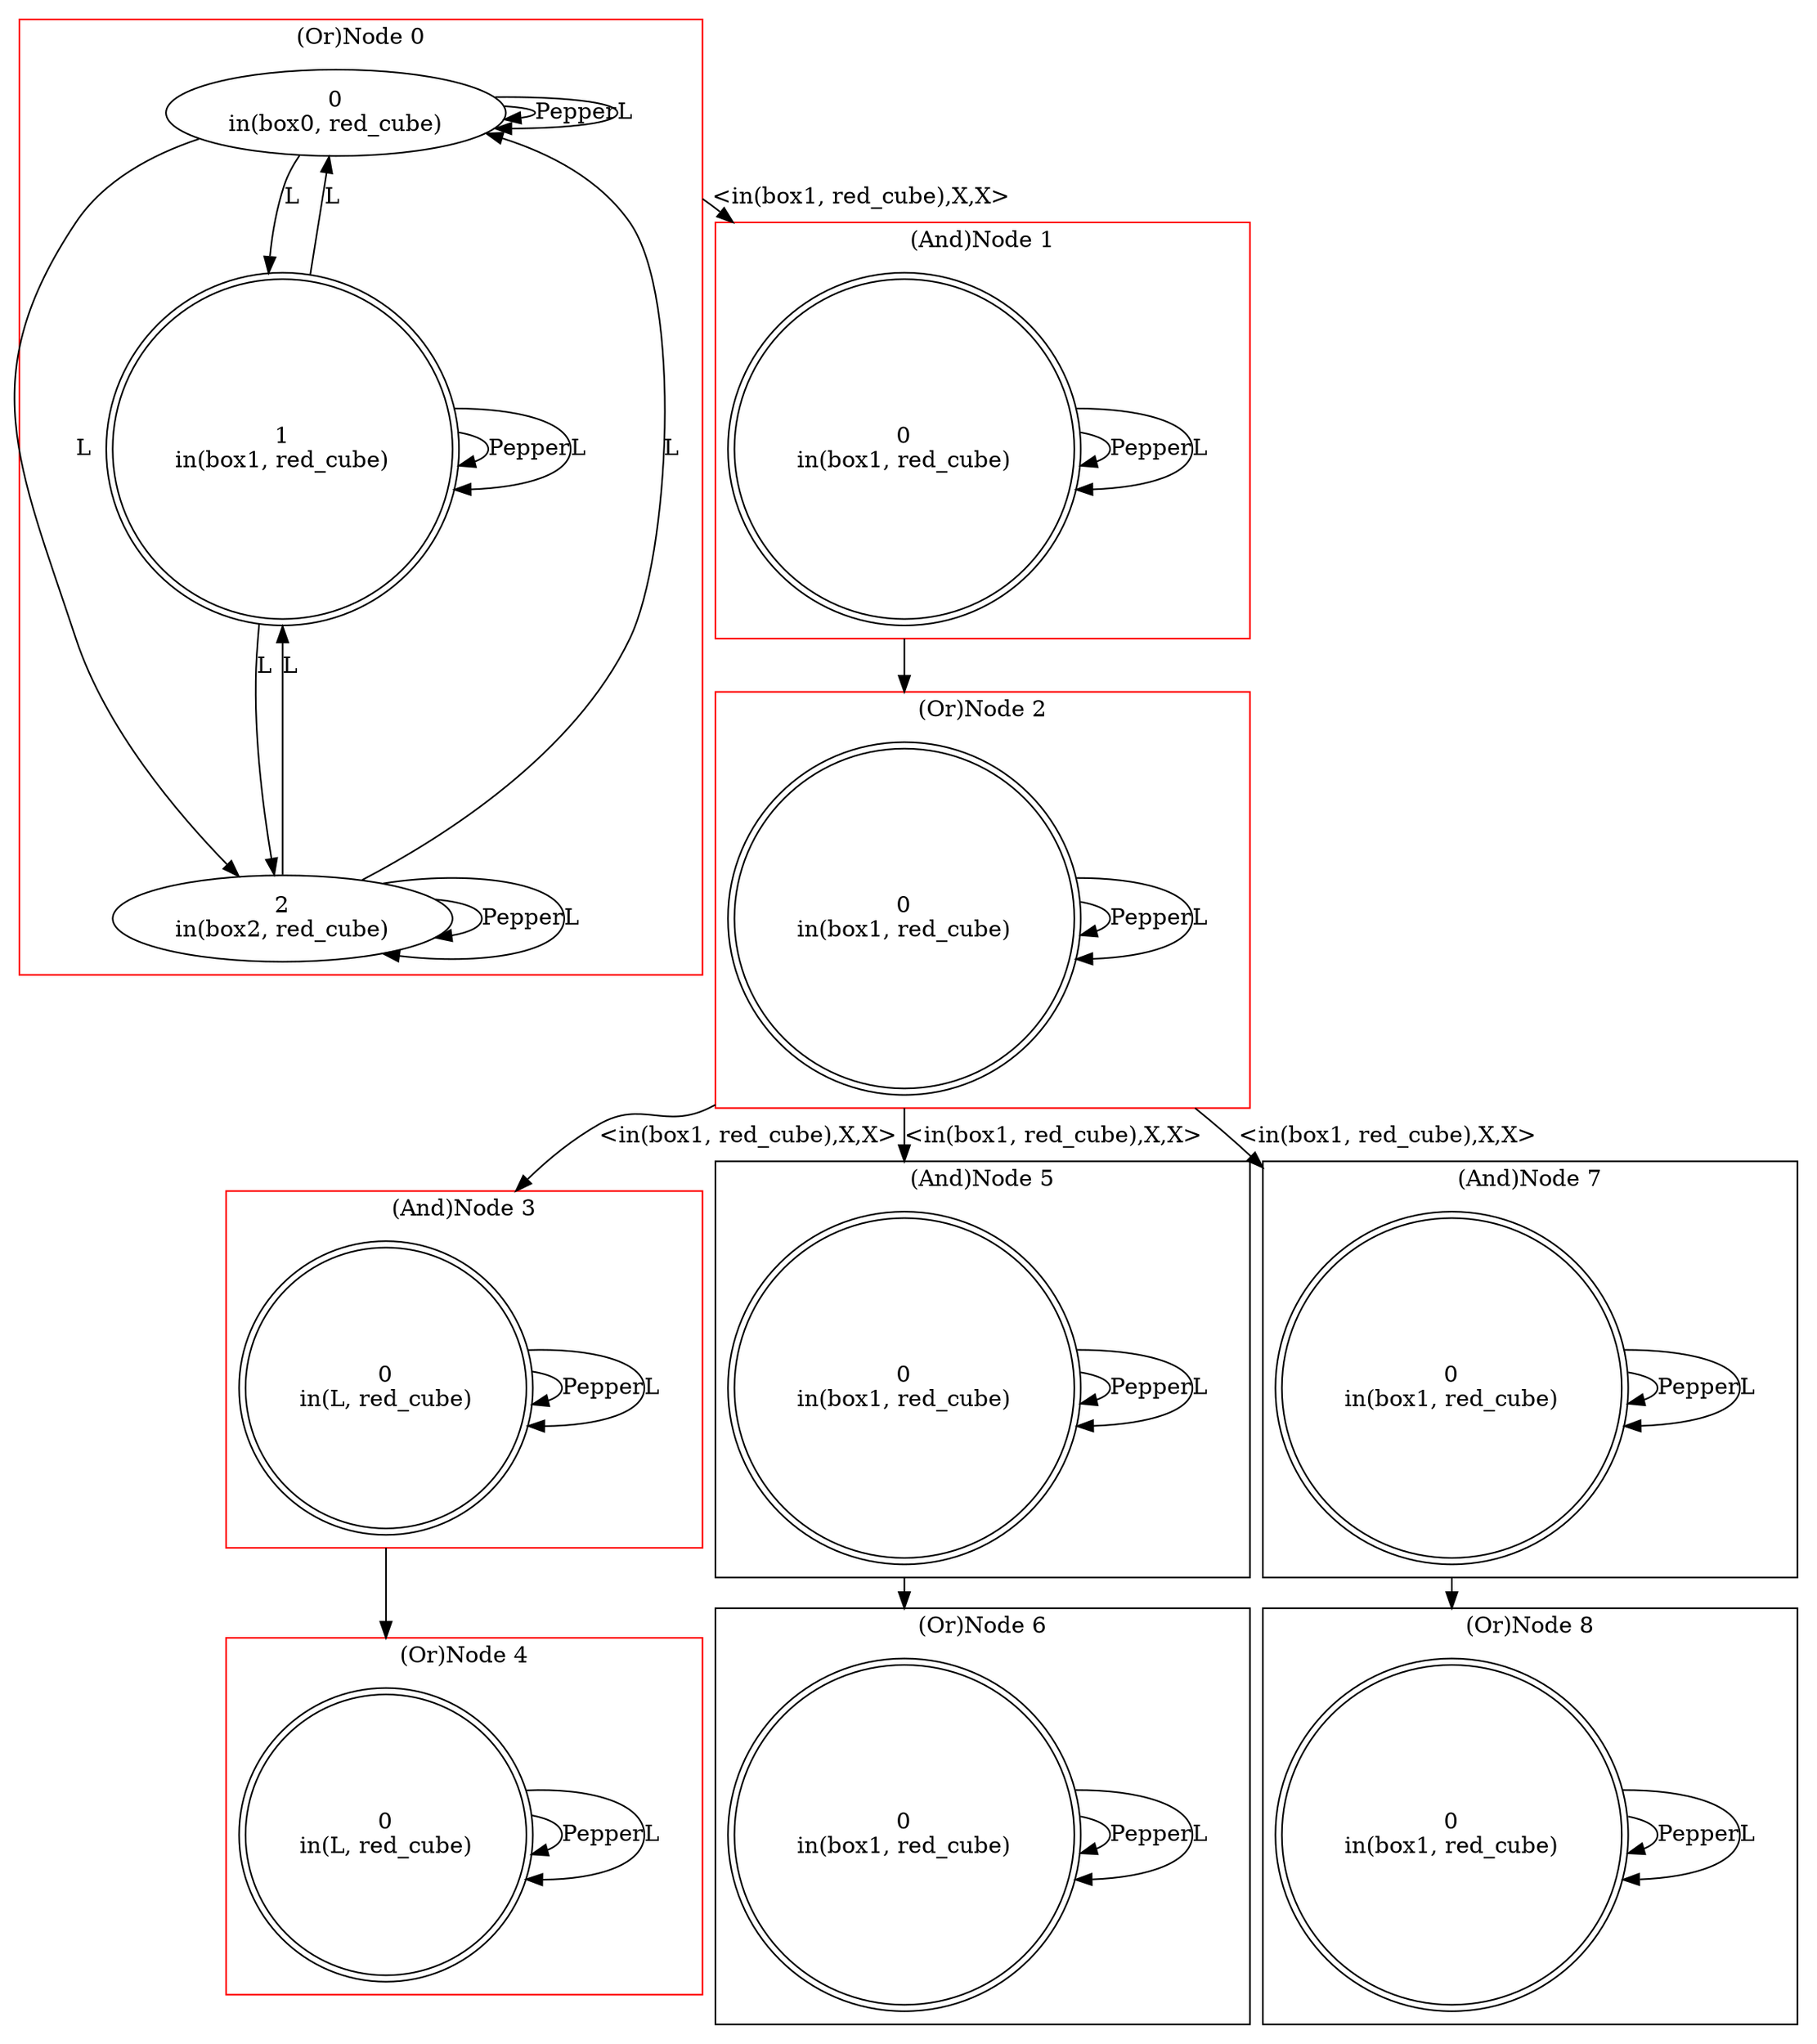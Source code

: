 digraph G {
compound=true;
subgraph cluster_0 {
label="(Or)Node 0";
pencolor=red;
s00 [label="0
in(box0, red_cube)"];
s01 [label="1
in(box1, red_cube)", shape=doublecircle];
s02 [label="2
in(box2, red_cube)"];
s00 -> s00[label="Pepper"];
s01 -> s01[label="Pepper"];
s02 -> s02[label="Pepper"];
s00 -> s01[label="L"];
s00 -> s02[label="L"];
s01 -> s00[label="L"];
s01 -> s02[label="L"];
s02 -> s00[label="L"];
s02 -> s01[label="L"];
s00 -> s00[label="L"];
s01 -> s01[label="L"];
s02 -> s02[label="L"];

}
subgraph cluster_1 {
label="(And)Node 1";
pencolor=red;
s10 [label="0
in(box1, red_cube)", shape=doublecircle];
s10 -> s10[label="Pepper"];
s10 -> s10[label="L"];

}
subgraph cluster_2 {
label="(Or)Node 2";
pencolor=red;
s20 [label="0
in(box1, red_cube)", shape=doublecircle];
s20 -> s20[label="Pepper"];
s20 -> s20[label="L"];

}
subgraph cluster_3 {
label="(And)Node 3";
pencolor=red;
s30 [label="0
in(L, red_cube)", shape=doublecircle];
s30 -> s30[label="Pepper"];
s30 -> s30[label="L"];

}
subgraph cluster_4 {
label="(Or)Node 4";
pencolor=red;
s40 [label="0
in(L, red_cube)", shape=doublecircle];
s40 -> s40[label="Pepper"];
s40 -> s40[label="L"];

}
subgraph cluster_5 {
label="(And)Node 5";
s50 [label="0
in(box1, red_cube)", shape=doublecircle];
s50 -> s50[label="Pepper"];
s50 -> s50[label="L"];

}
subgraph cluster_6 {
label="(Or)Node 6";
s60 [label="0
in(box1, red_cube)", shape=doublecircle];
s60 -> s60[label="Pepper"];
s60 -> s60[label="L"];

}
subgraph cluster_7 {
label="(And)Node 7";
s70 [label="0
in(box1, red_cube)", shape=doublecircle];
s70 -> s70[label="Pepper"];
s70 -> s70[label="L"];

}
subgraph cluster_8 {
label="(Or)Node 8";
s80 [label="0
in(box1, red_cube)", shape=doublecircle];
s80 -> s80[label="Pepper"];
s80 -> s80[label="L"];

}
s00 -> s10[ltail=cluster_0, lhead=cluster_1,label="<in(box1, red_cube),X,X>"];
s10 -> s20[ltail=cluster_1, lhead=cluster_2];
s20 -> s30[ltail=cluster_2, lhead=cluster_3,label="<in(box1, red_cube),X,X>"];
s20 -> s50[ltail=cluster_2, lhead=cluster_5,label="<in(box1, red_cube),X,X>"];
s20 -> s70[ltail=cluster_2, lhead=cluster_7,label="<in(box1, red_cube),X,X>"];
s30 -> s40[ltail=cluster_3, lhead=cluster_4];
s50 -> s60[ltail=cluster_5, lhead=cluster_6];
s70 -> s80[ltail=cluster_7, lhead=cluster_8];
}